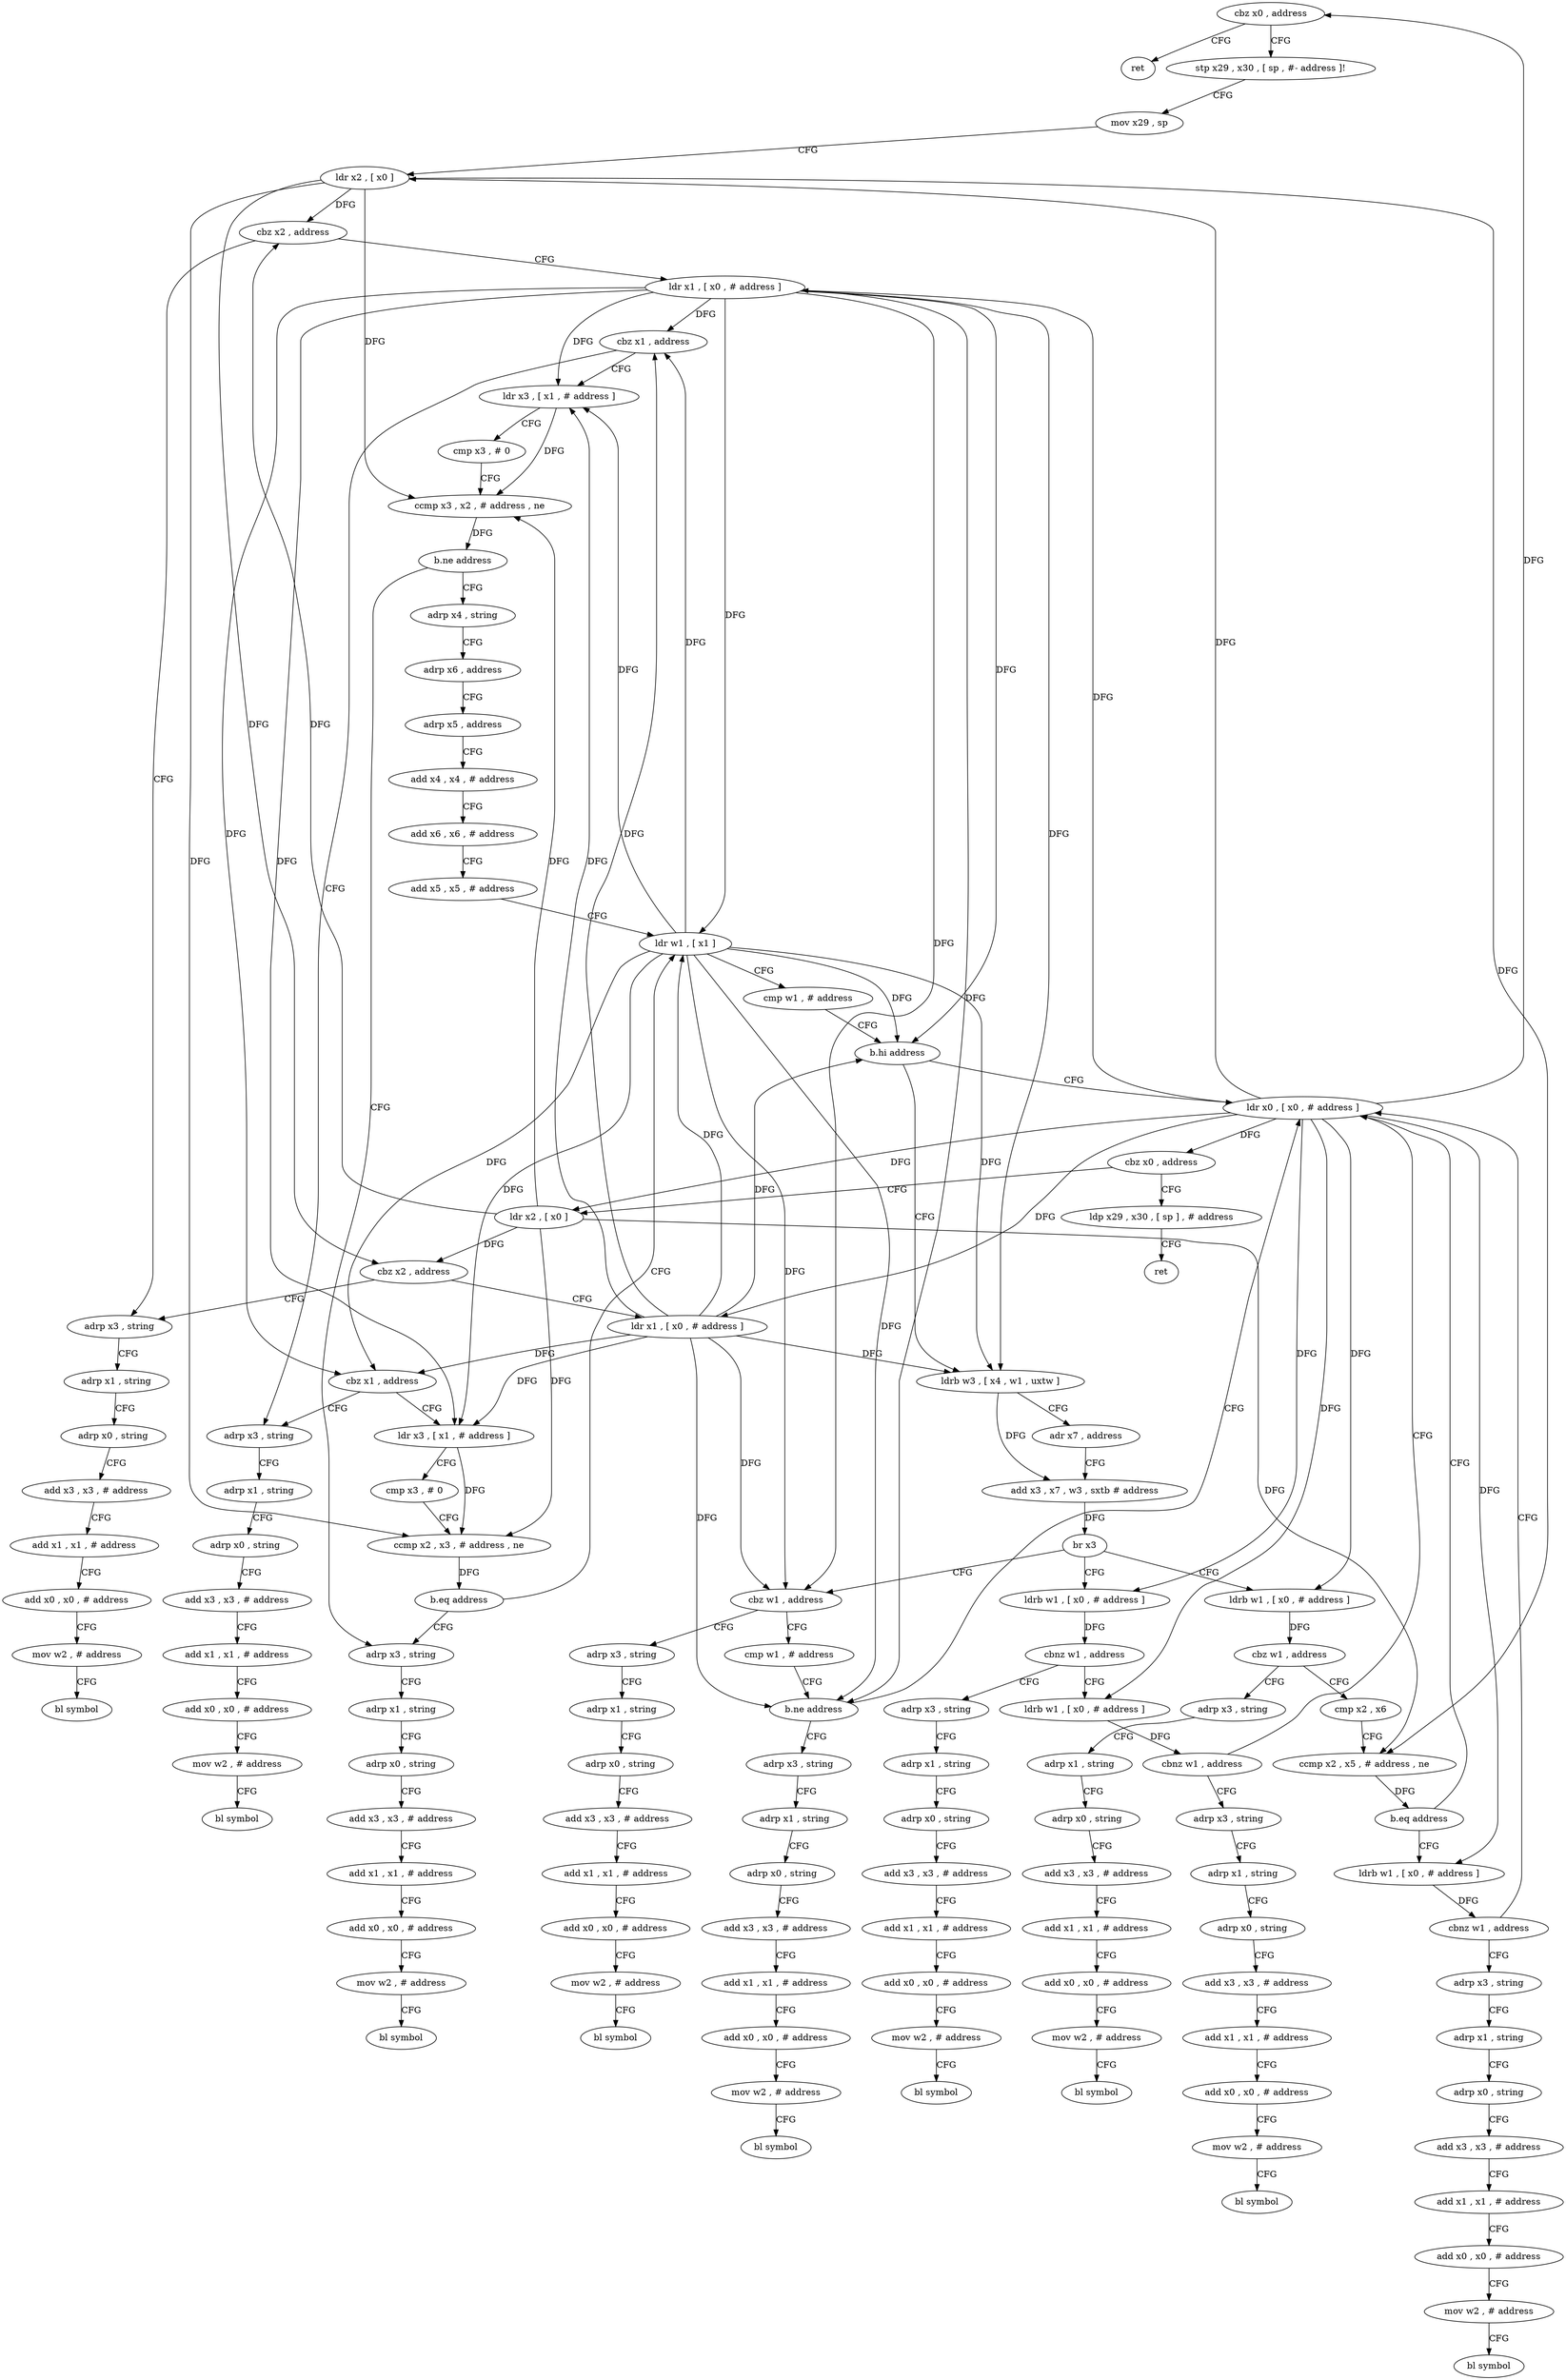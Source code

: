 digraph "func" {
"4222264" [label = "cbz x0 , address" ]
"4222632" [label = "ret" ]
"4222268" [label = "stp x29 , x30 , [ sp , #- address ]!" ]
"4222272" [label = "mov x29 , sp" ]
"4222276" [label = "ldr x2 , [ x0 ]" ]
"4222280" [label = "cbz x2 , address" ]
"4222600" [label = "adrp x3 , string" ]
"4222284" [label = "ldr x1 , [ x0 , # address ]" ]
"4222604" [label = "adrp x1 , string" ]
"4222608" [label = "adrp x0 , string" ]
"4222612" [label = "add x3 , x3 , # address" ]
"4222616" [label = "add x1 , x1 , # address" ]
"4222620" [label = "add x0 , x0 , # address" ]
"4222624" [label = "mov w2 , # address" ]
"4222628" [label = "bl symbol" ]
"4222288" [label = "cbz x1 , address" ]
"4222568" [label = "adrp x3 , string" ]
"4222292" [label = "ldr x3 , [ x1 , # address ]" ]
"4222572" [label = "adrp x1 , string" ]
"4222576" [label = "adrp x0 , string" ]
"4222580" [label = "add x3 , x3 , # address" ]
"4222584" [label = "add x1 , x1 , # address" ]
"4222588" [label = "add x0 , x0 , # address" ]
"4222592" [label = "mov w2 , # address" ]
"4222596" [label = "bl symbol" ]
"4222296" [label = "cmp x3 , # 0" ]
"4222300" [label = "ccmp x3 , x2 , # address , ne" ]
"4222304" [label = "b.ne address" ]
"4222416" [label = "adrp x3 , string" ]
"4222308" [label = "adrp x4 , string" ]
"4222420" [label = "adrp x1 , string" ]
"4222424" [label = "adrp x0 , string" ]
"4222428" [label = "add x3 , x3 , # address" ]
"4222432" [label = "add x1 , x1 , # address" ]
"4222436" [label = "add x0 , x0 , # address" ]
"4222440" [label = "mov w2 , # address" ]
"4222444" [label = "bl symbol" ]
"4222312" [label = "adrp x6 , address" ]
"4222316" [label = "adrp x5 , address" ]
"4222320" [label = "add x4 , x4 , # address" ]
"4222324" [label = "add x6 , x6 , # address" ]
"4222328" [label = "add x5 , x5 , # address" ]
"4222332" [label = "ldr w1 , [ x1 ]" ]
"4222376" [label = "ldr x0 , [ x0 , # address ]" ]
"4222380" [label = "cbz x0 , address" ]
"4222560" [label = "ldp x29 , x30 , [ sp ] , # address" ]
"4222384" [label = "ldr x2 , [ x0 ]" ]
"4222344" [label = "ldrb w3 , [ x4 , w1 , uxtw ]" ]
"4222348" [label = "adr x7 , address" ]
"4222352" [label = "add x3 , x7 , w3 , sxtb # address" ]
"4222356" [label = "br x3" ]
"4222360" [label = "ldrb w1 , [ x0 , # address ]" ]
"4222448" [label = "ldrb w1 , [ x0 , # address ]" ]
"4222512" [label = "cbz w1 , address" ]
"4222564" [label = "ret" ]
"4222388" [label = "cbz x2 , address" ]
"4222392" [label = "ldr x1 , [ x0 , # address ]" ]
"4222364" [label = "cbnz w1 , address" ]
"4222636" [label = "adrp x3 , string" ]
"4222368" [label = "ldrb w1 , [ x0 , # address ]" ]
"4222452" [label = "cbz w1 , address" ]
"4222700" [label = "adrp x3 , string" ]
"4222456" [label = "cmp x2 , x6" ]
"4222668" [label = "adrp x3 , string" ]
"4222516" [label = "cmp w1 , # address" ]
"4222396" [label = "cbz x1 , address" ]
"4222400" [label = "ldr x3 , [ x1 , # address ]" ]
"4222640" [label = "adrp x1 , string" ]
"4222644" [label = "adrp x0 , string" ]
"4222648" [label = "add x3 , x3 , # address" ]
"4222652" [label = "add x1 , x1 , # address" ]
"4222656" [label = "add x0 , x0 , # address" ]
"4222660" [label = "mov w2 , # address" ]
"4222664" [label = "bl symbol" ]
"4222372" [label = "cbnz w1 , address" ]
"4222732" [label = "adrp x3 , string" ]
"4222704" [label = "adrp x1 , string" ]
"4222708" [label = "adrp x0 , string" ]
"4222712" [label = "add x3 , x3 , # address" ]
"4222716" [label = "add x1 , x1 , # address" ]
"4222720" [label = "add x0 , x0 , # address" ]
"4222724" [label = "mov w2 , # address" ]
"4222728" [label = "bl symbol" ]
"4222460" [label = "ccmp x2 , x5 , # address , ne" ]
"4222464" [label = "b.eq address" ]
"4222468" [label = "ldrb w1 , [ x0 , # address ]" ]
"4222672" [label = "adrp x1 , string" ]
"4222676" [label = "adrp x0 , string" ]
"4222680" [label = "add x3 , x3 , # address" ]
"4222684" [label = "add x1 , x1 , # address" ]
"4222688" [label = "add x0 , x0 , # address" ]
"4222692" [label = "mov w2 , # address" ]
"4222696" [label = "bl symbol" ]
"4222520" [label = "b.ne address" ]
"4222524" [label = "adrp x3 , string" ]
"4222404" [label = "cmp x3 , # 0" ]
"4222408" [label = "ccmp x2 , x3 , # address , ne" ]
"4222412" [label = "b.eq address" ]
"4222736" [label = "adrp x1 , string" ]
"4222740" [label = "adrp x0 , string" ]
"4222744" [label = "add x3 , x3 , # address" ]
"4222748" [label = "add x1 , x1 , # address" ]
"4222752" [label = "add x0 , x0 , # address" ]
"4222756" [label = "mov w2 , # address" ]
"4222760" [label = "bl symbol" ]
"4222472" [label = "cbnz w1 , address" ]
"4222476" [label = "adrp x3 , string" ]
"4222528" [label = "adrp x1 , string" ]
"4222532" [label = "adrp x0 , string" ]
"4222536" [label = "add x3 , x3 , # address" ]
"4222540" [label = "add x1 , x1 , # address" ]
"4222544" [label = "add x0 , x0 , # address" ]
"4222548" [label = "mov w2 , # address" ]
"4222552" [label = "bl symbol" ]
"4222336" [label = "cmp w1 , # address" ]
"4222340" [label = "b.hi address" ]
"4222480" [label = "adrp x1 , string" ]
"4222484" [label = "adrp x0 , string" ]
"4222488" [label = "add x3 , x3 , # address" ]
"4222492" [label = "add x1 , x1 , # address" ]
"4222496" [label = "add x0 , x0 , # address" ]
"4222500" [label = "mov w2 , # address" ]
"4222504" [label = "bl symbol" ]
"4222264" -> "4222632" [ label = "CFG" ]
"4222264" -> "4222268" [ label = "CFG" ]
"4222268" -> "4222272" [ label = "CFG" ]
"4222272" -> "4222276" [ label = "CFG" ]
"4222276" -> "4222280" [ label = "DFG" ]
"4222276" -> "4222300" [ label = "DFG" ]
"4222276" -> "4222388" [ label = "DFG" ]
"4222276" -> "4222460" [ label = "DFG" ]
"4222276" -> "4222408" [ label = "DFG" ]
"4222280" -> "4222600" [ label = "CFG" ]
"4222280" -> "4222284" [ label = "CFG" ]
"4222600" -> "4222604" [ label = "CFG" ]
"4222284" -> "4222288" [ label = "DFG" ]
"4222284" -> "4222292" [ label = "DFG" ]
"4222284" -> "4222332" [ label = "DFG" ]
"4222284" -> "4222340" [ label = "DFG" ]
"4222284" -> "4222344" [ label = "DFG" ]
"4222284" -> "4222512" [ label = "DFG" ]
"4222284" -> "4222396" [ label = "DFG" ]
"4222284" -> "4222520" [ label = "DFG" ]
"4222284" -> "4222400" [ label = "DFG" ]
"4222604" -> "4222608" [ label = "CFG" ]
"4222608" -> "4222612" [ label = "CFG" ]
"4222612" -> "4222616" [ label = "CFG" ]
"4222616" -> "4222620" [ label = "CFG" ]
"4222620" -> "4222624" [ label = "CFG" ]
"4222624" -> "4222628" [ label = "CFG" ]
"4222288" -> "4222568" [ label = "CFG" ]
"4222288" -> "4222292" [ label = "CFG" ]
"4222568" -> "4222572" [ label = "CFG" ]
"4222292" -> "4222296" [ label = "CFG" ]
"4222292" -> "4222300" [ label = "DFG" ]
"4222572" -> "4222576" [ label = "CFG" ]
"4222576" -> "4222580" [ label = "CFG" ]
"4222580" -> "4222584" [ label = "CFG" ]
"4222584" -> "4222588" [ label = "CFG" ]
"4222588" -> "4222592" [ label = "CFG" ]
"4222592" -> "4222596" [ label = "CFG" ]
"4222296" -> "4222300" [ label = "CFG" ]
"4222300" -> "4222304" [ label = "DFG" ]
"4222304" -> "4222416" [ label = "CFG" ]
"4222304" -> "4222308" [ label = "CFG" ]
"4222416" -> "4222420" [ label = "CFG" ]
"4222308" -> "4222312" [ label = "CFG" ]
"4222420" -> "4222424" [ label = "CFG" ]
"4222424" -> "4222428" [ label = "CFG" ]
"4222428" -> "4222432" [ label = "CFG" ]
"4222432" -> "4222436" [ label = "CFG" ]
"4222436" -> "4222440" [ label = "CFG" ]
"4222440" -> "4222444" [ label = "CFG" ]
"4222312" -> "4222316" [ label = "CFG" ]
"4222316" -> "4222320" [ label = "CFG" ]
"4222320" -> "4222324" [ label = "CFG" ]
"4222324" -> "4222328" [ label = "CFG" ]
"4222328" -> "4222332" [ label = "CFG" ]
"4222332" -> "4222336" [ label = "CFG" ]
"4222332" -> "4222288" [ label = "DFG" ]
"4222332" -> "4222292" [ label = "DFG" ]
"4222332" -> "4222340" [ label = "DFG" ]
"4222332" -> "4222344" [ label = "DFG" ]
"4222332" -> "4222512" [ label = "DFG" ]
"4222332" -> "4222396" [ label = "DFG" ]
"4222332" -> "4222520" [ label = "DFG" ]
"4222332" -> "4222400" [ label = "DFG" ]
"4222376" -> "4222380" [ label = "DFG" ]
"4222376" -> "4222264" [ label = "DFG" ]
"4222376" -> "4222276" [ label = "DFG" ]
"4222376" -> "4222284" [ label = "DFG" ]
"4222376" -> "4222384" [ label = "DFG" ]
"4222376" -> "4222360" [ label = "DFG" ]
"4222376" -> "4222448" [ label = "DFG" ]
"4222376" -> "4222392" [ label = "DFG" ]
"4222376" -> "4222368" [ label = "DFG" ]
"4222376" -> "4222468" [ label = "DFG" ]
"4222380" -> "4222560" [ label = "CFG" ]
"4222380" -> "4222384" [ label = "CFG" ]
"4222560" -> "4222564" [ label = "CFG" ]
"4222384" -> "4222388" [ label = "DFG" ]
"4222384" -> "4222280" [ label = "DFG" ]
"4222384" -> "4222300" [ label = "DFG" ]
"4222384" -> "4222460" [ label = "DFG" ]
"4222384" -> "4222408" [ label = "DFG" ]
"4222344" -> "4222348" [ label = "CFG" ]
"4222344" -> "4222352" [ label = "DFG" ]
"4222348" -> "4222352" [ label = "CFG" ]
"4222352" -> "4222356" [ label = "DFG" ]
"4222356" -> "4222360" [ label = "CFG" ]
"4222356" -> "4222448" [ label = "CFG" ]
"4222356" -> "4222512" [ label = "CFG" ]
"4222360" -> "4222364" [ label = "DFG" ]
"4222448" -> "4222452" [ label = "DFG" ]
"4222512" -> "4222668" [ label = "CFG" ]
"4222512" -> "4222516" [ label = "CFG" ]
"4222388" -> "4222600" [ label = "CFG" ]
"4222388" -> "4222392" [ label = "CFG" ]
"4222392" -> "4222396" [ label = "DFG" ]
"4222392" -> "4222288" [ label = "DFG" ]
"4222392" -> "4222292" [ label = "DFG" ]
"4222392" -> "4222332" [ label = "DFG" ]
"4222392" -> "4222340" [ label = "DFG" ]
"4222392" -> "4222344" [ label = "DFG" ]
"4222392" -> "4222512" [ label = "DFG" ]
"4222392" -> "4222520" [ label = "DFG" ]
"4222392" -> "4222400" [ label = "DFG" ]
"4222364" -> "4222636" [ label = "CFG" ]
"4222364" -> "4222368" [ label = "CFG" ]
"4222636" -> "4222640" [ label = "CFG" ]
"4222368" -> "4222372" [ label = "DFG" ]
"4222452" -> "4222700" [ label = "CFG" ]
"4222452" -> "4222456" [ label = "CFG" ]
"4222700" -> "4222704" [ label = "CFG" ]
"4222456" -> "4222460" [ label = "CFG" ]
"4222668" -> "4222672" [ label = "CFG" ]
"4222516" -> "4222520" [ label = "CFG" ]
"4222396" -> "4222568" [ label = "CFG" ]
"4222396" -> "4222400" [ label = "CFG" ]
"4222400" -> "4222404" [ label = "CFG" ]
"4222400" -> "4222408" [ label = "DFG" ]
"4222640" -> "4222644" [ label = "CFG" ]
"4222644" -> "4222648" [ label = "CFG" ]
"4222648" -> "4222652" [ label = "CFG" ]
"4222652" -> "4222656" [ label = "CFG" ]
"4222656" -> "4222660" [ label = "CFG" ]
"4222660" -> "4222664" [ label = "CFG" ]
"4222372" -> "4222732" [ label = "CFG" ]
"4222372" -> "4222376" [ label = "CFG" ]
"4222732" -> "4222736" [ label = "CFG" ]
"4222704" -> "4222708" [ label = "CFG" ]
"4222708" -> "4222712" [ label = "CFG" ]
"4222712" -> "4222716" [ label = "CFG" ]
"4222716" -> "4222720" [ label = "CFG" ]
"4222720" -> "4222724" [ label = "CFG" ]
"4222724" -> "4222728" [ label = "CFG" ]
"4222460" -> "4222464" [ label = "DFG" ]
"4222464" -> "4222376" [ label = "CFG" ]
"4222464" -> "4222468" [ label = "CFG" ]
"4222468" -> "4222472" [ label = "DFG" ]
"4222672" -> "4222676" [ label = "CFG" ]
"4222676" -> "4222680" [ label = "CFG" ]
"4222680" -> "4222684" [ label = "CFG" ]
"4222684" -> "4222688" [ label = "CFG" ]
"4222688" -> "4222692" [ label = "CFG" ]
"4222692" -> "4222696" [ label = "CFG" ]
"4222520" -> "4222376" [ label = "CFG" ]
"4222520" -> "4222524" [ label = "CFG" ]
"4222524" -> "4222528" [ label = "CFG" ]
"4222404" -> "4222408" [ label = "CFG" ]
"4222408" -> "4222412" [ label = "DFG" ]
"4222412" -> "4222332" [ label = "CFG" ]
"4222412" -> "4222416" [ label = "CFG" ]
"4222736" -> "4222740" [ label = "CFG" ]
"4222740" -> "4222744" [ label = "CFG" ]
"4222744" -> "4222748" [ label = "CFG" ]
"4222748" -> "4222752" [ label = "CFG" ]
"4222752" -> "4222756" [ label = "CFG" ]
"4222756" -> "4222760" [ label = "CFG" ]
"4222472" -> "4222376" [ label = "CFG" ]
"4222472" -> "4222476" [ label = "CFG" ]
"4222476" -> "4222480" [ label = "CFG" ]
"4222528" -> "4222532" [ label = "CFG" ]
"4222532" -> "4222536" [ label = "CFG" ]
"4222536" -> "4222540" [ label = "CFG" ]
"4222540" -> "4222544" [ label = "CFG" ]
"4222544" -> "4222548" [ label = "CFG" ]
"4222548" -> "4222552" [ label = "CFG" ]
"4222336" -> "4222340" [ label = "CFG" ]
"4222340" -> "4222376" [ label = "CFG" ]
"4222340" -> "4222344" [ label = "CFG" ]
"4222480" -> "4222484" [ label = "CFG" ]
"4222484" -> "4222488" [ label = "CFG" ]
"4222488" -> "4222492" [ label = "CFG" ]
"4222492" -> "4222496" [ label = "CFG" ]
"4222496" -> "4222500" [ label = "CFG" ]
"4222500" -> "4222504" [ label = "CFG" ]
}
